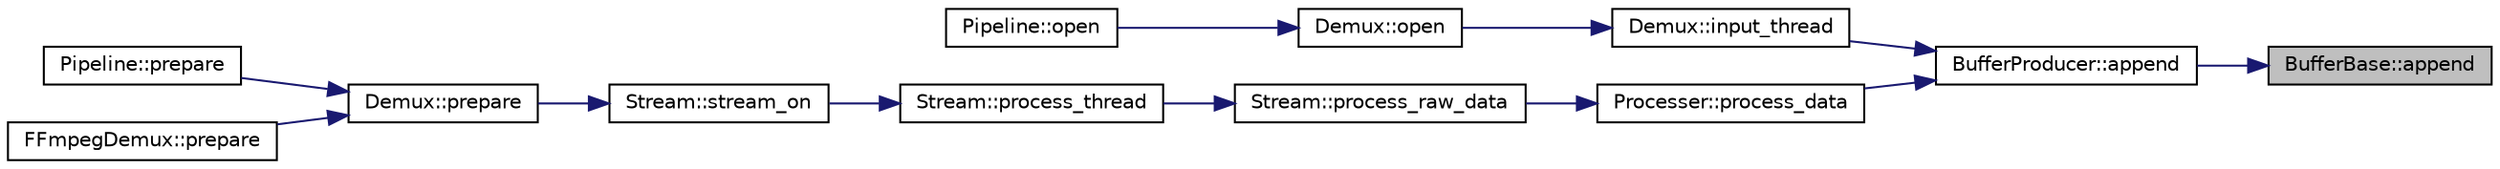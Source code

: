 digraph "BufferBase::append"
{
 // LATEX_PDF_SIZE
  edge [fontname="Helvetica",fontsize="10",labelfontname="Helvetica",labelfontsize="10"];
  node [fontname="Helvetica",fontsize="10",shape=record];
  rankdir="RL";
  Node1 [label="BufferBase::append",height=0.2,width=0.4,color="black", fillcolor="grey75", style="filled", fontcolor="black",tooltip=" "];
  Node1 -> Node2 [dir="back",color="midnightblue",fontsize="10",style="solid",fontname="Helvetica"];
  Node2 [label="BufferProducer::append",height=0.2,width=0.4,color="black", fillcolor="white", style="filled",URL="$class_buffer_producer.html#add60c6542518e19e812e8d084746dc9d",tooltip=" "];
  Node2 -> Node3 [dir="back",color="midnightblue",fontsize="10",style="solid",fontname="Helvetica"];
  Node3 [label="Demux::input_thread",height=0.2,width=0.4,color="black", fillcolor="white", style="filled",URL="$class_demux.html#af2e2bb1444b5e10b7117c92308765025",tooltip=" "];
  Node3 -> Node4 [dir="back",color="midnightblue",fontsize="10",style="solid",fontname="Helvetica"];
  Node4 [label="Demux::open",height=0.2,width=0.4,color="black", fillcolor="white", style="filled",URL="$class_demux.html#a09853224e4c953a526df5e975db20eda",tooltip=" "];
  Node4 -> Node5 [dir="back",color="midnightblue",fontsize="10",style="solid",fontname="Helvetica"];
  Node5 [label="Pipeline::open",height=0.2,width=0.4,color="black", fillcolor="white", style="filled",URL="$class_pipeline.html#a912d9d6f767048e1661c8a0a7177bb4e",tooltip=" "];
  Node2 -> Node6 [dir="back",color="midnightblue",fontsize="10",style="solid",fontname="Helvetica"];
  Node6 [label="Processer::process_data",height=0.2,width=0.4,color="black", fillcolor="white", style="filled",URL="$class_processer.html#ade9765442a05c2415f80900469d427c1",tooltip=" "];
  Node6 -> Node7 [dir="back",color="midnightblue",fontsize="10",style="solid",fontname="Helvetica"];
  Node7 [label="Stream::process_raw_data",height=0.2,width=0.4,color="black", fillcolor="white", style="filled",URL="$class_stream.html#adbe4eb3f5bf605a94848976b3915fee9",tooltip=" "];
  Node7 -> Node8 [dir="back",color="midnightblue",fontsize="10",style="solid",fontname="Helvetica"];
  Node8 [label="Stream::process_thread",height=0.2,width=0.4,color="black", fillcolor="white", style="filled",URL="$class_stream.html#a346edfae844caa31dcb4678d0be12681",tooltip=" "];
  Node8 -> Node9 [dir="back",color="midnightblue",fontsize="10",style="solid",fontname="Helvetica"];
  Node9 [label="Stream::stream_on",height=0.2,width=0.4,color="black", fillcolor="white", style="filled",URL="$class_stream.html#a920a4c79dae94b690c7160da47293bb8",tooltip=" "];
  Node9 -> Node10 [dir="back",color="midnightblue",fontsize="10",style="solid",fontname="Helvetica"];
  Node10 [label="Demux::prepare",height=0.2,width=0.4,color="black", fillcolor="white", style="filled",URL="$class_demux.html#a5eef7588114eb499fbc2dd6df397e29d",tooltip=" "];
  Node10 -> Node11 [dir="back",color="midnightblue",fontsize="10",style="solid",fontname="Helvetica"];
  Node11 [label="Pipeline::prepare",height=0.2,width=0.4,color="black", fillcolor="white", style="filled",URL="$class_pipeline.html#a249cdde2154c38d931fb6e3d2cb8da79",tooltip=" "];
  Node10 -> Node12 [dir="back",color="midnightblue",fontsize="10",style="solid",fontname="Helvetica"];
  Node12 [label="FFmpegDemux::prepare",height=0.2,width=0.4,color="black", fillcolor="white", style="filled",URL="$class_f_fmpeg_demux.html#aa59cf517ce805dfe3a72983527e559b5",tooltip=" "];
}

